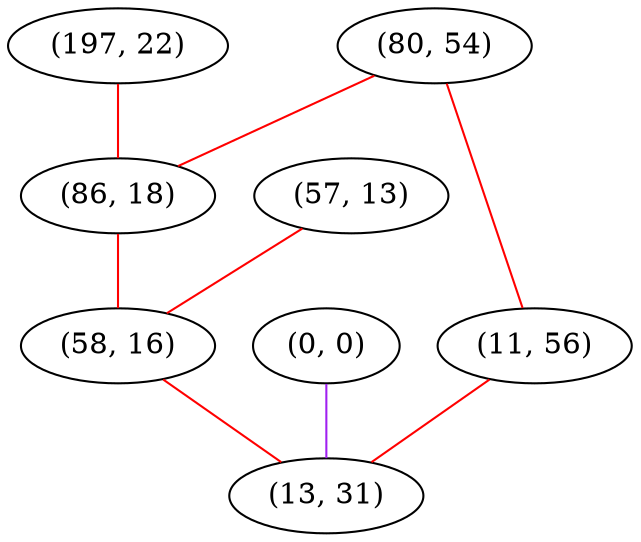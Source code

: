 graph "" {
"(197, 22)";
"(0, 0)";
"(80, 54)";
"(57, 13)";
"(86, 18)";
"(11, 56)";
"(58, 16)";
"(13, 31)";
"(197, 22)" -- "(86, 18)"  [color=red, key=0, weight=1];
"(0, 0)" -- "(13, 31)"  [color=purple, key=0, weight=4];
"(80, 54)" -- "(11, 56)"  [color=red, key=0, weight=1];
"(80, 54)" -- "(86, 18)"  [color=red, key=0, weight=1];
"(57, 13)" -- "(58, 16)"  [color=red, key=0, weight=1];
"(86, 18)" -- "(58, 16)"  [color=red, key=0, weight=1];
"(11, 56)" -- "(13, 31)"  [color=red, key=0, weight=1];
"(58, 16)" -- "(13, 31)"  [color=red, key=0, weight=1];
}
